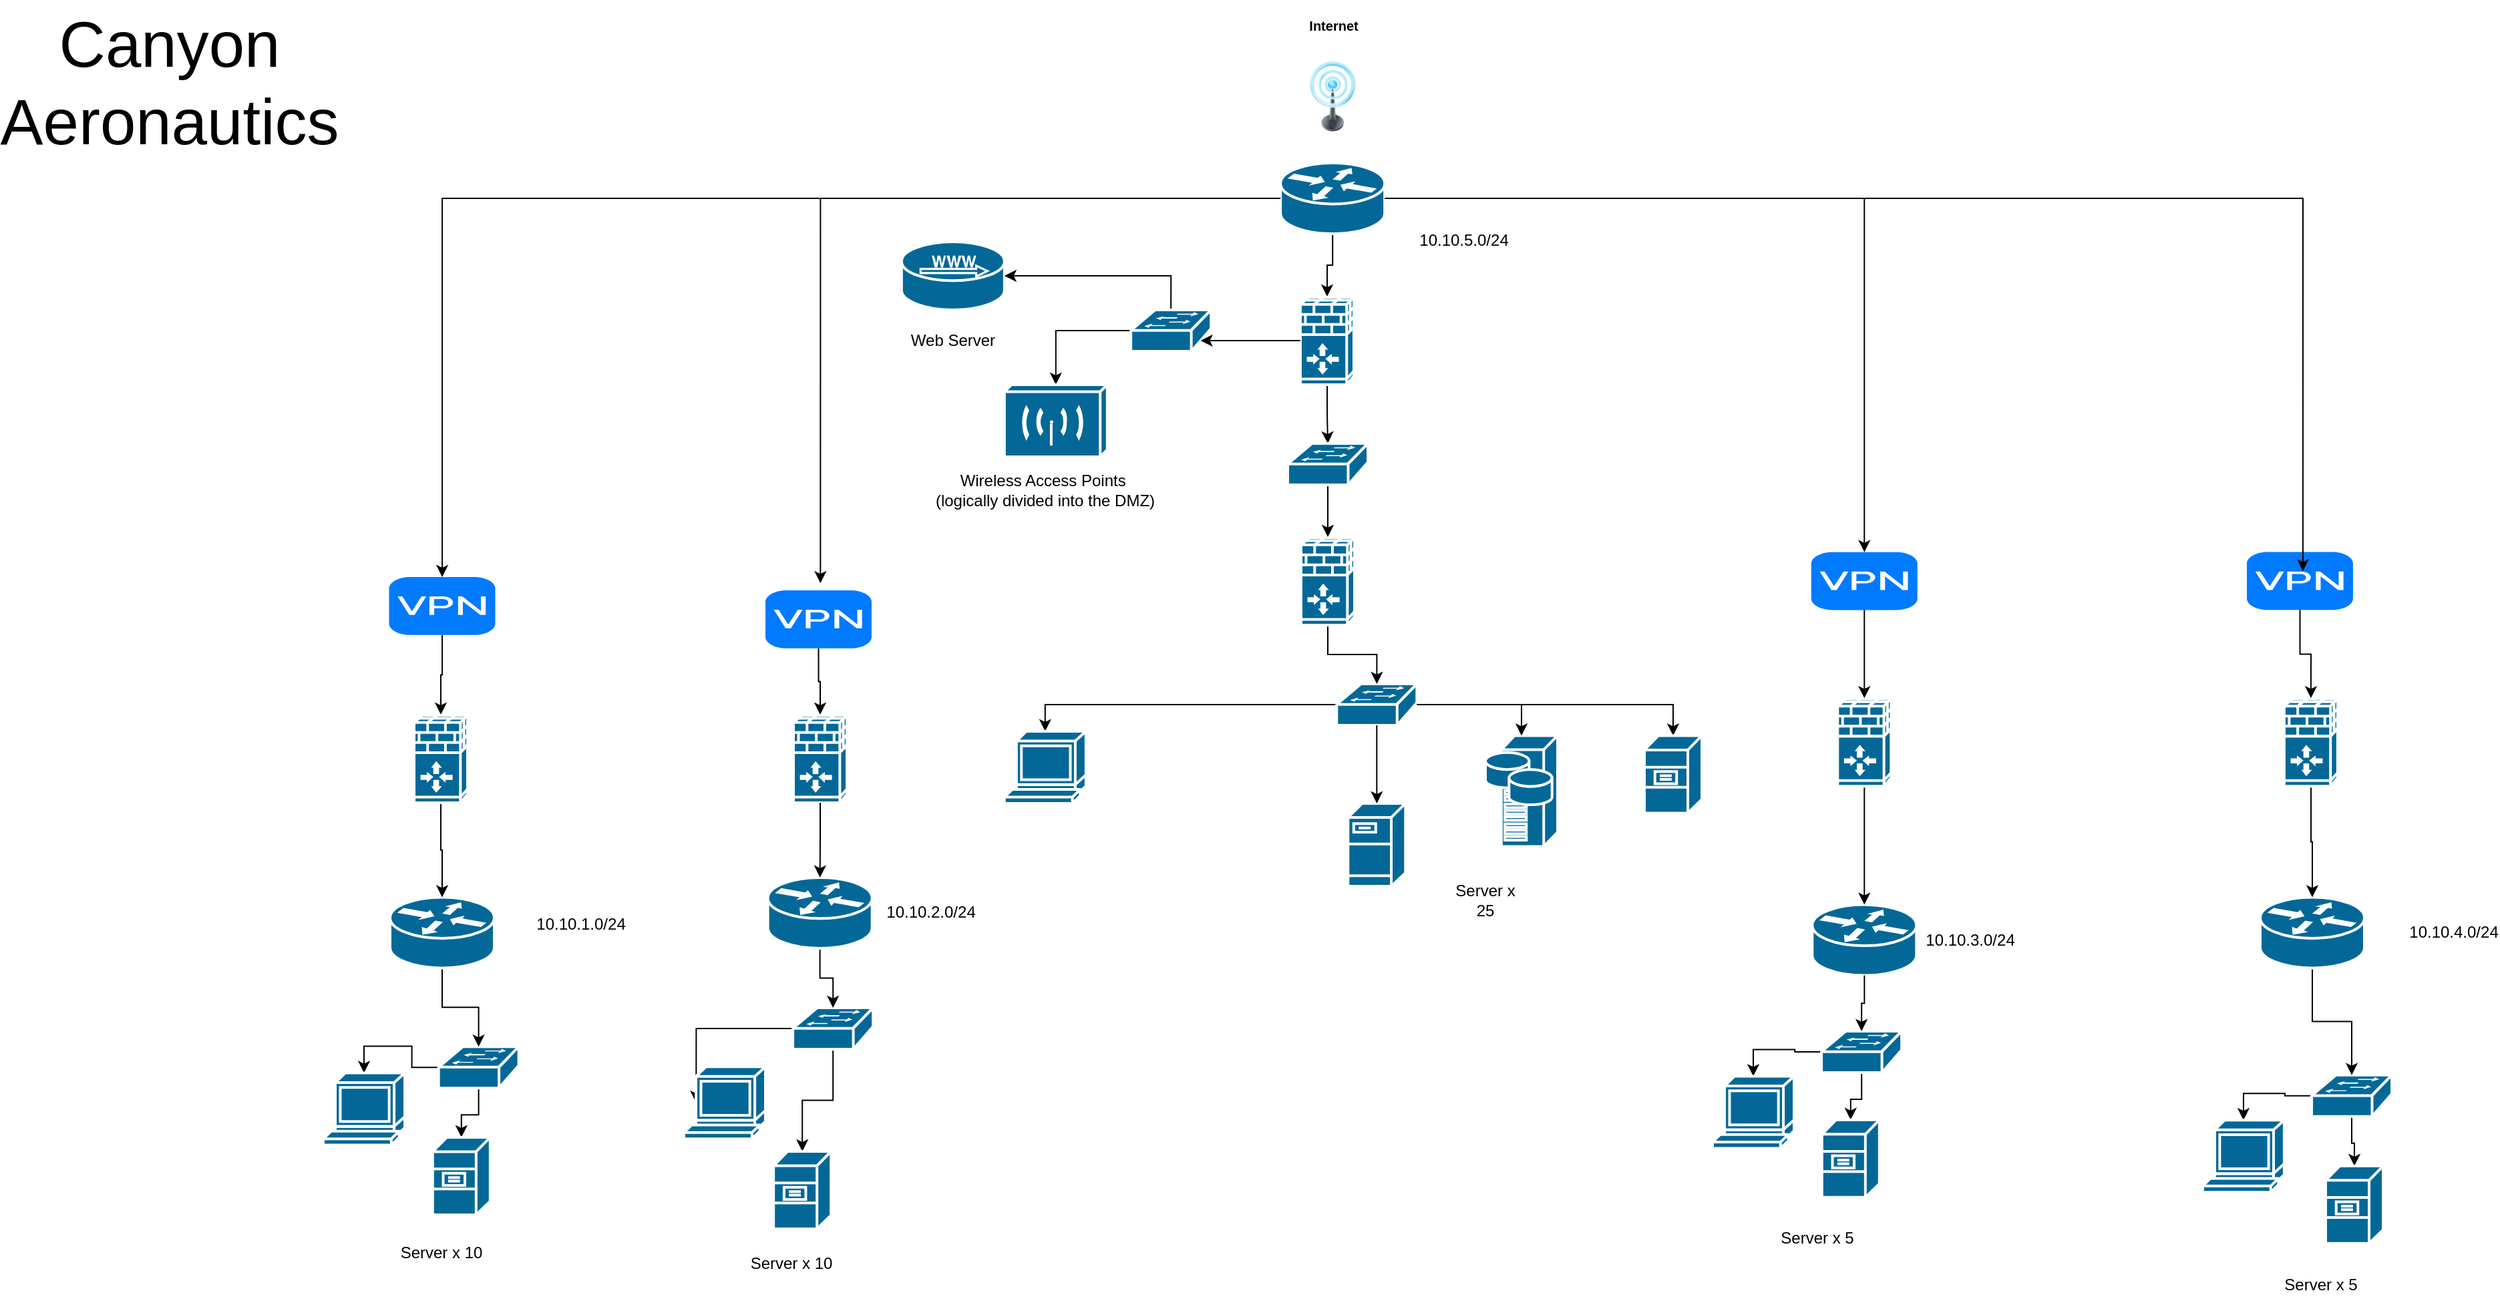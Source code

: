 <mxfile version="24.0.0" type="github">
  <diagram name="Page-1" id="55a83fd1-7818-8e21-69c5-c3457e3827bb">
    <mxGraphModel dx="1224" dy="753" grid="1" gridSize="10" guides="1" tooltips="1" connect="1" arrows="1" fold="1" page="1" pageScale="1" pageWidth="2000" pageHeight="1600" background="none" math="0" shadow="0">
      <root>
        <mxCell id="0" />
        <mxCell id="1" parent="0" />
        <mxCell id="h9fLuppz6c3Ee6yRtKW5-85" value="&lt;font style=&quot;font-size: 10px;&quot;&gt;Internet&lt;/font&gt;" style="text;strokeColor=none;fillColor=none;html=1;fontSize=24;fontStyle=1;verticalAlign=middle;align=center;" parent="1" vertex="1">
          <mxGeometry x="1022.48" y="40.0" width="66.212" height="26.353" as="geometry" />
        </mxCell>
        <mxCell id="h9fLuppz6c3Ee6yRtKW5-9" value="" style="image;html=1;image=img/lib/clip_art/telecommunication/Signal_tower_on_128x128.png" parent="1" vertex="1">
          <mxGeometry x="1029.102" y="83.643" width="52.97" height="52.706" as="geometry" />
        </mxCell>
        <mxCell id="6Hb-7iKjbaXuVZW9iwau-35" style="edgeStyle=orthogonalEdgeStyle;rounded=0;orthogonalLoop=1;jettySize=auto;html=1;entryX=0.15;entryY=0.5;entryDx=0;entryDy=0;entryPerimeter=0;" parent="1" source="T81MVam2oDBTtQF74JZc-27" target="T81MVam2oDBTtQF74JZc-43" edge="1">
          <mxGeometry relative="1" as="geometry" />
        </mxCell>
        <mxCell id="hgCzGkN1xgXQZOoQxE4W-75" style="edgeStyle=orthogonalEdgeStyle;rounded=0;orthogonalLoop=1;jettySize=auto;html=1;" parent="1" source="T81MVam2oDBTtQF74JZc-27" target="hgCzGkN1xgXQZOoQxE4W-68" edge="1">
          <mxGeometry relative="1" as="geometry" />
        </mxCell>
        <mxCell id="T81MVam2oDBTtQF74JZc-27" value="" style="shape=mxgraph.cisco.switches.workgroup_switch;sketch=0;html=1;pointerEvents=1;dashed=0;fillColor=#036897;strokeColor=#ffffff;strokeWidth=2;verticalLabelPosition=bottom;verticalAlign=top;align=center;outlineConnect=0;" parent="1" vertex="1">
          <mxGeometry x="651.57" y="792.5" width="60" height="31" as="geometry" />
        </mxCell>
        <mxCell id="T81MVam2oDBTtQF74JZc-43" value="" style="shape=mxgraph.cisco.computers_and_peripherals.terminal;sketch=0;html=1;pointerEvents=1;dashed=0;fillColor=#036897;strokeColor=#ffffff;strokeWidth=2;verticalLabelPosition=bottom;verticalAlign=top;align=center;outlineConnect=0;" parent="1" vertex="1">
          <mxGeometry x="570.0" y="836.6" width="61" height="54" as="geometry" />
        </mxCell>
        <mxCell id="6Hb-7iKjbaXuVZW9iwau-37" style="edgeStyle=orthogonalEdgeStyle;rounded=0;orthogonalLoop=1;jettySize=auto;html=1;entryX=0.5;entryY=0;entryDx=0;entryDy=0;entryPerimeter=0;" parent="1" source="6Hb-7iKjbaXuVZW9iwau-11" target="6Hb-7iKjbaXuVZW9iwau-13" edge="1">
          <mxGeometry relative="1" as="geometry" />
        </mxCell>
        <mxCell id="hgCzGkN1xgXQZOoQxE4W-74" style="edgeStyle=orthogonalEdgeStyle;rounded=0;orthogonalLoop=1;jettySize=auto;html=1;" parent="1" source="6Hb-7iKjbaXuVZW9iwau-11" target="hgCzGkN1xgXQZOoQxE4W-72" edge="1">
          <mxGeometry relative="1" as="geometry" />
        </mxCell>
        <mxCell id="6Hb-7iKjbaXuVZW9iwau-11" value="" style="shape=mxgraph.cisco.switches.workgroup_switch;sketch=0;html=1;pointerEvents=1;dashed=0;fillColor=#036897;strokeColor=#ffffff;strokeWidth=2;verticalLabelPosition=bottom;verticalAlign=top;align=center;outlineConnect=0;" parent="1" vertex="1">
          <mxGeometry x="386.33" y="821.59" width="60" height="31" as="geometry" />
        </mxCell>
        <mxCell id="6Hb-7iKjbaXuVZW9iwau-13" value="" style="shape=mxgraph.cisco.computers_and_peripherals.terminal;sketch=0;html=1;pointerEvents=1;dashed=0;fillColor=#036897;strokeColor=#ffffff;strokeWidth=2;verticalLabelPosition=bottom;verticalAlign=top;align=center;outlineConnect=0;" parent="1" vertex="1">
          <mxGeometry x="300.0" y="841.28" width="61" height="54" as="geometry" />
        </mxCell>
        <mxCell id="6Hb-7iKjbaXuVZW9iwau-49" style="edgeStyle=orthogonalEdgeStyle;rounded=0;orthogonalLoop=1;jettySize=auto;html=1;entryX=0.5;entryY=0;entryDx=0;entryDy=0;entryPerimeter=0;" parent="1" source="6Hb-7iKjbaXuVZW9iwau-18" target="6Hb-7iKjbaXuVZW9iwau-20" edge="1">
          <mxGeometry relative="1" as="geometry" />
        </mxCell>
        <mxCell id="hgCzGkN1xgXQZOoQxE4W-77" style="edgeStyle=orthogonalEdgeStyle;rounded=0;orthogonalLoop=1;jettySize=auto;html=1;" parent="1" source="6Hb-7iKjbaXuVZW9iwau-18" target="hgCzGkN1xgXQZOoQxE4W-70" edge="1">
          <mxGeometry relative="1" as="geometry" />
        </mxCell>
        <mxCell id="6Hb-7iKjbaXuVZW9iwau-18" value="" style="shape=mxgraph.cisco.switches.workgroup_switch;sketch=0;html=1;pointerEvents=1;dashed=0;fillColor=#036897;strokeColor=#ffffff;strokeWidth=2;verticalLabelPosition=bottom;verticalAlign=top;align=center;outlineConnect=0;" parent="1" vertex="1">
          <mxGeometry x="1788.52" y="842.86" width="60" height="31" as="geometry" />
        </mxCell>
        <mxCell id="6Hb-7iKjbaXuVZW9iwau-20" value="" style="shape=mxgraph.cisco.computers_and_peripherals.terminal;sketch=0;html=1;pointerEvents=1;dashed=0;fillColor=#036897;strokeColor=#ffffff;strokeWidth=2;verticalLabelPosition=bottom;verticalAlign=top;align=center;outlineConnect=0;" parent="1" vertex="1">
          <mxGeometry x="1706.95" y="876.59" width="61" height="54" as="geometry" />
        </mxCell>
        <mxCell id="AHefrhWu9fjouXK2DHRD-10" style="edgeStyle=orthogonalEdgeStyle;rounded=0;orthogonalLoop=1;jettySize=auto;html=1;" parent="1" source="6Hb-7iKjbaXuVZW9iwau-25" target="AHefrhWu9fjouXK2DHRD-8" edge="1">
          <mxGeometry relative="1" as="geometry" />
        </mxCell>
        <mxCell id="6Hb-7iKjbaXuVZW9iwau-25" value="" style="html=1;strokeWidth=1;shadow=0;dashed=0;shape=mxgraph.ios7.misc.vpn;fillColor=#007AFF;strokeColor=none;buttonText=;strokeColor2=#222222;fontColor=#222222;fontSize=8;verticalLabelPosition=bottom;verticalAlign=top;align=center;sketch=0;" parent="1" vertex="1">
          <mxGeometry x="349.26" y="470.0" width="79.48" height="43.37" as="geometry" />
        </mxCell>
        <mxCell id="AHefrhWu9fjouXK2DHRD-12" style="edgeStyle=orthogonalEdgeStyle;rounded=0;orthogonalLoop=1;jettySize=auto;html=1;" parent="1" source="6Hb-7iKjbaXuVZW9iwau-26" target="AHefrhWu9fjouXK2DHRD-9" edge="1">
          <mxGeometry relative="1" as="geometry" />
        </mxCell>
        <mxCell id="6Hb-7iKjbaXuVZW9iwau-26" value="" style="html=1;strokeWidth=1;shadow=0;dashed=0;shape=mxgraph.ios7.misc.vpn;fillColor=#007AFF;strokeColor=none;buttonText=;strokeColor2=#222222;fontColor=#222222;fontSize=8;verticalLabelPosition=bottom;verticalAlign=top;align=center;sketch=0;" parent="1" vertex="1">
          <mxGeometry x="631" y="480.0" width="79.48" height="43.37" as="geometry" />
        </mxCell>
        <mxCell id="6Hb-7iKjbaXuVZW9iwau-27" value="" style="html=1;strokeWidth=1;shadow=0;dashed=0;shape=mxgraph.ios7.misc.vpn;fillColor=#007AFF;strokeColor=none;buttonText=;strokeColor2=#222222;fontColor=#222222;fontSize=8;verticalLabelPosition=bottom;verticalAlign=top;align=center;sketch=0;" parent="1" vertex="1">
          <mxGeometry x="1413.91" y="451.32" width="79.48" height="43.37" as="geometry" />
        </mxCell>
        <mxCell id="6Hb-7iKjbaXuVZW9iwau-28" value="" style="html=1;strokeWidth=1;shadow=0;dashed=0;shape=mxgraph.ios7.misc.vpn;fillColor=#007AFF;strokeColor=none;buttonText=;strokeColor2=#222222;fontColor=#222222;fontSize=8;verticalLabelPosition=bottom;verticalAlign=top;align=center;sketch=0;" parent="1" vertex="1">
          <mxGeometry x="1740" y="451.31" width="79.48" height="43.37" as="geometry" />
        </mxCell>
        <mxCell id="6Hb-7iKjbaXuVZW9iwau-52" value="10.10.1.0/24" style="text;html=1;strokeColor=none;fillColor=none;align=center;verticalAlign=middle;whiteSpace=wrap;rounded=0;" parent="1" vertex="1">
          <mxGeometry x="462.91" y="715.31" width="60" height="30" as="geometry" />
        </mxCell>
        <mxCell id="6Hb-7iKjbaXuVZW9iwau-53" value="10.10.2.0/24" style="text;html=1;strokeColor=none;fillColor=none;align=center;verticalAlign=middle;whiteSpace=wrap;rounded=0;" parent="1" vertex="1">
          <mxGeometry x="725.08" y="706.44" width="60" height="30" as="geometry" />
        </mxCell>
        <mxCell id="6Hb-7iKjbaXuVZW9iwau-54" value="10.10.3.0/24" style="text;html=1;strokeColor=none;fillColor=none;align=center;verticalAlign=middle;whiteSpace=wrap;rounded=0;" parent="1" vertex="1">
          <mxGeometry x="1502.91" y="726.81" width="60" height="30" as="geometry" />
        </mxCell>
        <mxCell id="6Hb-7iKjbaXuVZW9iwau-55" value="10.10.4.0/24" style="text;html=1;strokeColor=none;fillColor=none;align=center;verticalAlign=middle;whiteSpace=wrap;rounded=0;" parent="1" vertex="1">
          <mxGeometry x="1864.86" y="721.24" width="60" height="30" as="geometry" />
        </mxCell>
        <mxCell id="6Hb-7iKjbaXuVZW9iwau-56" value="10.10.5.0/24" style="text;html=1;strokeColor=none;fillColor=none;align=center;verticalAlign=middle;whiteSpace=wrap;rounded=0;" parent="1" vertex="1">
          <mxGeometry x="1124.44" y="203.35" width="60" height="30" as="geometry" />
        </mxCell>
        <mxCell id="6Hb-7iKjbaXuVZW9iwau-59" value="&lt;font style=&quot;font-size: 48px;&quot;&gt;Canyon Aeronautics&lt;/font&gt;" style="text;html=1;strokeColor=none;fillColor=none;align=center;verticalAlign=middle;whiteSpace=wrap;rounded=0;" parent="1" vertex="1">
          <mxGeometry x="80" y="40" width="210" height="120" as="geometry" />
        </mxCell>
        <mxCell id="MmJGt0UsW00Nj7Y8YMG3-1" value="" style="shape=mxgraph.cisco.servers.microwebserver;sketch=0;html=1;pointerEvents=1;dashed=0;fillColor=#036897;strokeColor=#ffffff;strokeWidth=2;verticalLabelPosition=bottom;verticalAlign=top;align=center;outlineConnect=0;" parent="1" vertex="1">
          <mxGeometry x="732.91" y="219" width="77" height="51" as="geometry" />
        </mxCell>
        <mxCell id="MmJGt0UsW00Nj7Y8YMG3-2" value="Web Server" style="text;html=1;strokeColor=none;fillColor=none;align=center;verticalAlign=middle;whiteSpace=wrap;rounded=0;" parent="1" vertex="1">
          <mxGeometry x="728.95" y="278" width="84.92" height="30" as="geometry" />
        </mxCell>
        <mxCell id="hgCzGkN1xgXQZOoQxE4W-6" style="edgeStyle=orthogonalEdgeStyle;rounded=0;orthogonalLoop=1;jettySize=auto;html=1;entryX=0.5;entryY=0;entryDx=0;entryDy=0;entryPerimeter=0;" parent="1" source="hgCzGkN1xgXQZOoQxE4W-7" target="hgCzGkN1xgXQZOoQxE4W-9" edge="1">
          <mxGeometry relative="1" as="geometry" />
        </mxCell>
        <mxCell id="hgCzGkN1xgXQZOoQxE4W-64" style="edgeStyle=orthogonalEdgeStyle;rounded=0;orthogonalLoop=1;jettySize=auto;html=1;" parent="1" source="hgCzGkN1xgXQZOoQxE4W-7" target="hgCzGkN1xgXQZOoQxE4W-63" edge="1">
          <mxGeometry relative="1" as="geometry" />
        </mxCell>
        <mxCell id="hgCzGkN1xgXQZOoQxE4W-7" value="" style="shape=mxgraph.cisco.switches.workgroup_switch;sketch=0;html=1;pointerEvents=1;dashed=0;fillColor=#036897;strokeColor=#ffffff;strokeWidth=2;verticalLabelPosition=bottom;verticalAlign=top;align=center;outlineConnect=0;" parent="1" vertex="1">
          <mxGeometry x="1058.65" y="550" width="60" height="31" as="geometry" />
        </mxCell>
        <mxCell id="hgCzGkN1xgXQZOoQxE4W-9" value="" style="shape=mxgraph.cisco.computers_and_peripherals.terminal;sketch=0;html=1;pointerEvents=1;dashed=0;fillColor=#036897;strokeColor=#ffffff;strokeWidth=2;verticalLabelPosition=bottom;verticalAlign=top;align=center;outlineConnect=0;" parent="1" vertex="1">
          <mxGeometry x="809.91" y="585.45" width="61" height="54" as="geometry" />
        </mxCell>
        <mxCell id="hgCzGkN1xgXQZOoQxE4W-14" value="" style="shape=mxgraph.cisco.servers.fileserver;sketch=0;html=1;pointerEvents=1;dashed=0;fillColor=#036897;strokeColor=#ffffff;strokeWidth=2;verticalLabelPosition=bottom;verticalAlign=top;align=center;outlineConnect=0;" parent="1" vertex="1">
          <mxGeometry x="1067.15" y="639.45" width="43" height="62" as="geometry" />
        </mxCell>
        <mxCell id="hgCzGkN1xgXQZOoQxE4W-15" style="edgeStyle=orthogonalEdgeStyle;rounded=0;orthogonalLoop=1;jettySize=auto;html=1;entryX=0.5;entryY=0;entryDx=0;entryDy=0;entryPerimeter=0;" parent="1" source="hgCzGkN1xgXQZOoQxE4W-7" target="hgCzGkN1xgXQZOoQxE4W-14" edge="1">
          <mxGeometry relative="1" as="geometry" />
        </mxCell>
        <mxCell id="hgCzGkN1xgXQZOoQxE4W-16" value="Server x 25" style="text;html=1;strokeColor=none;fillColor=none;align=center;verticalAlign=middle;whiteSpace=wrap;rounded=0;" parent="1" vertex="1">
          <mxGeometry x="1140" y="696.81" width="60" height="30" as="geometry" />
        </mxCell>
        <mxCell id="hgCzGkN1xgXQZOoQxE4W-17" value="" style="shape=mxgraph.cisco.servers.storage_server;sketch=0;html=1;pointerEvents=1;dashed=0;fillColor=#036897;strokeColor=#ffffff;strokeWidth=2;verticalLabelPosition=bottom;verticalAlign=top;align=center;outlineConnect=0;" parent="1" vertex="1">
          <mxGeometry x="1170" y="588.71" width="54" height="83" as="geometry" />
        </mxCell>
        <mxCell id="hgCzGkN1xgXQZOoQxE4W-18" style="edgeStyle=orthogonalEdgeStyle;rounded=0;orthogonalLoop=1;jettySize=auto;html=1;entryX=0.5;entryY=0;entryDx=0;entryDy=0;entryPerimeter=0;" parent="1" source="hgCzGkN1xgXQZOoQxE4W-7" target="hgCzGkN1xgXQZOoQxE4W-17" edge="1">
          <mxGeometry relative="1" as="geometry" />
        </mxCell>
        <mxCell id="hgCzGkN1xgXQZOoQxE4W-21" style="edgeStyle=orthogonalEdgeStyle;rounded=0;orthogonalLoop=1;jettySize=auto;html=1;" parent="1" source="hgCzGkN1xgXQZOoQxE4W-19" target="hgCzGkN1xgXQZOoQxE4W-20" edge="1">
          <mxGeometry relative="1" as="geometry" />
        </mxCell>
        <mxCell id="hgCzGkN1xgXQZOoQxE4W-39" style="edgeStyle=orthogonalEdgeStyle;rounded=0;orthogonalLoop=1;jettySize=auto;html=1;" parent="1" source="hgCzGkN1xgXQZOoQxE4W-19" target="6Hb-7iKjbaXuVZW9iwau-25" edge="1">
          <mxGeometry relative="1" as="geometry" />
        </mxCell>
        <mxCell id="hgCzGkN1xgXQZOoQxE4W-44" style="edgeStyle=orthogonalEdgeStyle;rounded=0;orthogonalLoop=1;jettySize=auto;html=1;" parent="1" source="hgCzGkN1xgXQZOoQxE4W-19" target="6Hb-7iKjbaXuVZW9iwau-27" edge="1">
          <mxGeometry relative="1" as="geometry" />
        </mxCell>
        <mxCell id="hgCzGkN1xgXQZOoQxE4W-19" value="" style="shape=mxgraph.cisco.routers.router;sketch=0;html=1;pointerEvents=1;dashed=0;fillColor=#036897;strokeColor=#ffffff;strokeWidth=2;verticalLabelPosition=bottom;verticalAlign=top;align=center;outlineConnect=0;" parent="1" vertex="1">
          <mxGeometry x="1016.59" y="160" width="78" height="53" as="geometry" />
        </mxCell>
        <mxCell id="hgCzGkN1xgXQZOoQxE4W-28" style="edgeStyle=orthogonalEdgeStyle;rounded=0;orthogonalLoop=1;jettySize=auto;html=1;" parent="1" source="hgCzGkN1xgXQZOoQxE4W-20" target="hgCzGkN1xgXQZOoQxE4W-26" edge="1">
          <mxGeometry relative="1" as="geometry" />
        </mxCell>
        <mxCell id="hgCzGkN1xgXQZOoQxE4W-20" value="" style="shape=mxgraph.cisco.security.ios_firewall;sketch=0;html=1;pointerEvents=1;dashed=0;fillColor=#036897;strokeColor=#ffffff;strokeWidth=2;verticalLabelPosition=bottom;verticalAlign=top;align=center;outlineConnect=0;" parent="1" vertex="1">
          <mxGeometry x="1031.47" y="260" width="40" height="66" as="geometry" />
        </mxCell>
        <mxCell id="hgCzGkN1xgXQZOoQxE4W-25" style="edgeStyle=orthogonalEdgeStyle;rounded=0;orthogonalLoop=1;jettySize=auto;html=1;" parent="1" source="hgCzGkN1xgXQZOoQxE4W-24" target="hgCzGkN1xgXQZOoQxE4W-7" edge="1">
          <mxGeometry relative="1" as="geometry" />
        </mxCell>
        <mxCell id="hgCzGkN1xgXQZOoQxE4W-24" value="" style="shape=mxgraph.cisco.security.ios_firewall;sketch=0;html=1;pointerEvents=1;dashed=0;fillColor=#036897;strokeColor=#ffffff;strokeWidth=2;verticalLabelPosition=bottom;verticalAlign=top;align=center;outlineConnect=0;" parent="1" vertex="1">
          <mxGeometry x="1032" y="440" width="40" height="66" as="geometry" />
        </mxCell>
        <mxCell id="hgCzGkN1xgXQZOoQxE4W-34" style="edgeStyle=orthogonalEdgeStyle;rounded=0;orthogonalLoop=1;jettySize=auto;html=1;" parent="1" source="hgCzGkN1xgXQZOoQxE4W-26" target="hgCzGkN1xgXQZOoQxE4W-24" edge="1">
          <mxGeometry relative="1" as="geometry" />
        </mxCell>
        <mxCell id="hgCzGkN1xgXQZOoQxE4W-26" value="" style="shape=mxgraph.cisco.switches.workgroup_switch;sketch=0;html=1;pointerEvents=1;dashed=0;fillColor=#036897;strokeColor=#ffffff;strokeWidth=2;verticalLabelPosition=bottom;verticalAlign=top;align=center;outlineConnect=0;" parent="1" vertex="1">
          <mxGeometry x="1022.0" y="370" width="60" height="31" as="geometry" />
        </mxCell>
        <mxCell id="hgCzGkN1xgXQZOoQxE4W-31" style="edgeStyle=orthogonalEdgeStyle;rounded=0;orthogonalLoop=1;jettySize=auto;html=1;exitX=0.5;exitY=0;exitDx=0;exitDy=0;exitPerimeter=0;" parent="1" source="hgCzGkN1xgXQZOoQxE4W-29" target="MmJGt0UsW00Nj7Y8YMG3-1" edge="1">
          <mxGeometry relative="1" as="geometry" />
        </mxCell>
        <mxCell id="MshDhC0RzGK5tVCDSRxk-2" style="edgeStyle=orthogonalEdgeStyle;rounded=0;orthogonalLoop=1;jettySize=auto;html=1;" edge="1" parent="1" source="hgCzGkN1xgXQZOoQxE4W-29" target="MshDhC0RzGK5tVCDSRxk-1">
          <mxGeometry relative="1" as="geometry" />
        </mxCell>
        <mxCell id="hgCzGkN1xgXQZOoQxE4W-29" value="" style="shape=mxgraph.cisco.switches.workgroup_switch;sketch=0;html=1;pointerEvents=1;dashed=0;fillColor=#036897;strokeColor=#ffffff;strokeWidth=2;verticalLabelPosition=bottom;verticalAlign=top;align=center;outlineConnect=0;" parent="1" vertex="1">
          <mxGeometry x="904.57" y="270" width="60" height="31" as="geometry" />
        </mxCell>
        <mxCell id="hgCzGkN1xgXQZOoQxE4W-32" style="edgeStyle=orthogonalEdgeStyle;rounded=0;orthogonalLoop=1;jettySize=auto;html=1;entryX=0.87;entryY=0.74;entryDx=0;entryDy=0;entryPerimeter=0;" parent="1" source="hgCzGkN1xgXQZOoQxE4W-20" target="hgCzGkN1xgXQZOoQxE4W-29" edge="1">
          <mxGeometry relative="1" as="geometry" />
        </mxCell>
        <mxCell id="hgCzGkN1xgXQZOoQxE4W-37" style="edgeStyle=orthogonalEdgeStyle;rounded=0;orthogonalLoop=1;jettySize=auto;html=1;" parent="1" source="hgCzGkN1xgXQZOoQxE4W-35" target="6Hb-7iKjbaXuVZW9iwau-11" edge="1">
          <mxGeometry relative="1" as="geometry" />
        </mxCell>
        <mxCell id="hgCzGkN1xgXQZOoQxE4W-35" value="" style="shape=mxgraph.cisco.routers.router;sketch=0;html=1;pointerEvents=1;dashed=0;fillColor=#036897;strokeColor=#ffffff;strokeWidth=2;verticalLabelPosition=bottom;verticalAlign=top;align=center;outlineConnect=0;" parent="1" vertex="1">
          <mxGeometry x="350.0" y="709.74" width="78" height="53" as="geometry" />
        </mxCell>
        <mxCell id="hgCzGkN1xgXQZOoQxE4W-38" style="edgeStyle=orthogonalEdgeStyle;rounded=0;orthogonalLoop=1;jettySize=auto;html=1;entryX=0.518;entryY=-0.124;entryDx=0;entryDy=0;entryPerimeter=0;" parent="1" source="hgCzGkN1xgXQZOoQxE4W-19" target="6Hb-7iKjbaXuVZW9iwau-26" edge="1">
          <mxGeometry relative="1" as="geometry" />
        </mxCell>
        <mxCell id="hgCzGkN1xgXQZOoQxE4W-42" style="edgeStyle=orthogonalEdgeStyle;rounded=0;orthogonalLoop=1;jettySize=auto;html=1;" parent="1" source="hgCzGkN1xgXQZOoQxE4W-40" target="T81MVam2oDBTtQF74JZc-27" edge="1">
          <mxGeometry relative="1" as="geometry" />
        </mxCell>
        <mxCell id="hgCzGkN1xgXQZOoQxE4W-40" value="" style="shape=mxgraph.cisco.routers.router;sketch=0;html=1;pointerEvents=1;dashed=0;fillColor=#036897;strokeColor=#ffffff;strokeWidth=2;verticalLabelPosition=bottom;verticalAlign=top;align=center;outlineConnect=0;" parent="1" vertex="1">
          <mxGeometry x="632.83" y="694.94" width="78" height="53" as="geometry" />
        </mxCell>
        <mxCell id="hgCzGkN1xgXQZOoQxE4W-43" style="edgeStyle=orthogonalEdgeStyle;rounded=0;orthogonalLoop=1;jettySize=auto;html=1;exitX=0.5;exitY=0.98;exitDx=0;exitDy=0;exitPerimeter=0;" parent="1" source="hgCzGkN1xgXQZOoQxE4W-29" target="hgCzGkN1xgXQZOoQxE4W-29" edge="1">
          <mxGeometry relative="1" as="geometry" />
        </mxCell>
        <mxCell id="hgCzGkN1xgXQZOoQxE4W-46" value="" style="shape=mxgraph.cisco.routers.router;sketch=0;html=1;pointerEvents=1;dashed=0;fillColor=#036897;strokeColor=#ffffff;strokeWidth=2;verticalLabelPosition=bottom;verticalAlign=top;align=center;outlineConnect=0;" parent="1" vertex="1">
          <mxGeometry x="1414.65" y="715.31" width="78" height="53" as="geometry" />
        </mxCell>
        <mxCell id="hgCzGkN1xgXQZOoQxE4W-50" style="edgeStyle=orthogonalEdgeStyle;rounded=0;orthogonalLoop=1;jettySize=auto;html=1;" parent="1" source="hgCzGkN1xgXQZOoQxE4W-47" target="6Hb-7iKjbaXuVZW9iwau-18" edge="1">
          <mxGeometry relative="1" as="geometry" />
        </mxCell>
        <mxCell id="hgCzGkN1xgXQZOoQxE4W-47" value="" style="shape=mxgraph.cisco.routers.router;sketch=0;html=1;pointerEvents=1;dashed=0;fillColor=#036897;strokeColor=#ffffff;strokeWidth=2;verticalLabelPosition=bottom;verticalAlign=top;align=center;outlineConnect=0;" parent="1" vertex="1">
          <mxGeometry x="1750" y="709.74" width="78" height="53" as="geometry" />
        </mxCell>
        <mxCell id="hgCzGkN1xgXQZOoQxE4W-52" style="edgeStyle=orthogonalEdgeStyle;rounded=0;orthogonalLoop=1;jettySize=auto;html=1;entryX=0.5;entryY=0;entryDx=0;entryDy=0;entryPerimeter=0;" parent="1" source="hgCzGkN1xgXQZOoQxE4W-54" target="hgCzGkN1xgXQZOoQxE4W-56" edge="1">
          <mxGeometry relative="1" as="geometry" />
        </mxCell>
        <mxCell id="hgCzGkN1xgXQZOoQxE4W-76" style="edgeStyle=orthogonalEdgeStyle;rounded=0;orthogonalLoop=1;jettySize=auto;html=1;" parent="1" source="hgCzGkN1xgXQZOoQxE4W-54" target="hgCzGkN1xgXQZOoQxE4W-66" edge="1">
          <mxGeometry relative="1" as="geometry" />
        </mxCell>
        <mxCell id="hgCzGkN1xgXQZOoQxE4W-54" value="" style="shape=mxgraph.cisco.switches.workgroup_switch;sketch=0;html=1;pointerEvents=1;dashed=0;fillColor=#036897;strokeColor=#ffffff;strokeWidth=2;verticalLabelPosition=bottom;verticalAlign=top;align=center;outlineConnect=0;" parent="1" vertex="1">
          <mxGeometry x="1421.57" y="810" width="60" height="31" as="geometry" />
        </mxCell>
        <mxCell id="hgCzGkN1xgXQZOoQxE4W-56" value="" style="shape=mxgraph.cisco.computers_and_peripherals.terminal;sketch=0;html=1;pointerEvents=1;dashed=0;fillColor=#036897;strokeColor=#ffffff;strokeWidth=2;verticalLabelPosition=bottom;verticalAlign=top;align=center;outlineConnect=0;" parent="1" vertex="1">
          <mxGeometry x="1340" y="843.73" width="61" height="54" as="geometry" />
        </mxCell>
        <mxCell id="hgCzGkN1xgXQZOoQxE4W-57" style="edgeStyle=orthogonalEdgeStyle;rounded=0;orthogonalLoop=1;jettySize=auto;html=1;entryX=0.5;entryY=0;entryDx=0;entryDy=0;entryPerimeter=0;" parent="1" source="hgCzGkN1xgXQZOoQxE4W-46" target="hgCzGkN1xgXQZOoQxE4W-54" edge="1">
          <mxGeometry relative="1" as="geometry" />
        </mxCell>
        <mxCell id="hgCzGkN1xgXQZOoQxE4W-63" value="" style="shape=mxgraph.cisco.servers.file_server;sketch=0;html=1;pointerEvents=1;dashed=0;fillColor=#036897;strokeColor=#ffffff;strokeWidth=2;verticalLabelPosition=bottom;verticalAlign=top;align=center;outlineConnect=0;" parent="1" vertex="1">
          <mxGeometry x="1289" y="588.71" width="43" height="58" as="geometry" />
        </mxCell>
        <mxCell id="hgCzGkN1xgXQZOoQxE4W-66" value="" style="shape=mxgraph.cisco.servers.file_server;sketch=0;html=1;pointerEvents=1;dashed=0;fillColor=#036897;strokeColor=#ffffff;strokeWidth=2;verticalLabelPosition=bottom;verticalAlign=top;align=center;outlineConnect=0;" parent="1" vertex="1">
          <mxGeometry x="1421.91" y="876.42" width="43" height="58" as="geometry" />
        </mxCell>
        <mxCell id="hgCzGkN1xgXQZOoQxE4W-67" value="Server x 5" style="text;html=1;align=center;verticalAlign=middle;resizable=0;points=[];autosize=1;strokeColor=none;fillColor=none;" parent="1" vertex="1">
          <mxGeometry x="1377.91" y="950.36" width="80" height="30" as="geometry" />
        </mxCell>
        <mxCell id="hgCzGkN1xgXQZOoQxE4W-68" value="" style="shape=mxgraph.cisco.servers.file_server;sketch=0;html=1;pointerEvents=1;dashed=0;fillColor=#036897;strokeColor=#ffffff;strokeWidth=2;verticalLabelPosition=bottom;verticalAlign=top;align=center;outlineConnect=0;" parent="1" vertex="1">
          <mxGeometry x="637.08" y="900" width="43" height="58" as="geometry" />
        </mxCell>
        <mxCell id="hgCzGkN1xgXQZOoQxE4W-69" value="Server x 10" style="text;html=1;align=center;verticalAlign=middle;resizable=0;points=[];autosize=1;strokeColor=none;fillColor=none;" parent="1" vertex="1">
          <mxGeometry x="610" y="968.89" width="80" height="30" as="geometry" />
        </mxCell>
        <mxCell id="hgCzGkN1xgXQZOoQxE4W-70" value="" style="shape=mxgraph.cisco.servers.file_server;sketch=0;html=1;pointerEvents=1;dashed=0;fillColor=#036897;strokeColor=#ffffff;strokeWidth=2;verticalLabelPosition=bottom;verticalAlign=top;align=center;outlineConnect=0;" parent="1" vertex="1">
          <mxGeometry x="1799" y="910.89" width="43" height="58" as="geometry" />
        </mxCell>
        <mxCell id="hgCzGkN1xgXQZOoQxE4W-71" value="Server x 5" style="text;html=1;align=center;verticalAlign=middle;resizable=0;points=[];autosize=1;strokeColor=none;fillColor=none;" parent="1" vertex="1">
          <mxGeometry x="1755" y="984.83" width="80" height="30" as="geometry" />
        </mxCell>
        <mxCell id="hgCzGkN1xgXQZOoQxE4W-72" value="" style="shape=mxgraph.cisco.servers.file_server;sketch=0;html=1;pointerEvents=1;dashed=0;fillColor=#036897;strokeColor=#ffffff;strokeWidth=2;verticalLabelPosition=bottom;verticalAlign=top;align=center;outlineConnect=0;" parent="1" vertex="1">
          <mxGeometry x="381.91" y="889.49" width="43" height="58" as="geometry" />
        </mxCell>
        <mxCell id="hgCzGkN1xgXQZOoQxE4W-73" value="Server x 10" style="text;html=1;align=center;verticalAlign=middle;resizable=0;points=[];autosize=1;strokeColor=none;fillColor=none;" parent="1" vertex="1">
          <mxGeometry x="348.0" y="960.88" width="80" height="30" as="geometry" />
        </mxCell>
        <mxCell id="AHefrhWu9fjouXK2DHRD-3" style="edgeStyle=orthogonalEdgeStyle;rounded=0;orthogonalLoop=1;jettySize=auto;html=1;" parent="1" source="AHefrhWu9fjouXK2DHRD-1" target="hgCzGkN1xgXQZOoQxE4W-46" edge="1">
          <mxGeometry relative="1" as="geometry" />
        </mxCell>
        <mxCell id="AHefrhWu9fjouXK2DHRD-1" value="" style="shape=mxgraph.cisco.security.ios_firewall;sketch=0;html=1;pointerEvents=1;dashed=0;fillColor=#036897;strokeColor=#ffffff;strokeWidth=2;verticalLabelPosition=bottom;verticalAlign=top;align=center;outlineConnect=0;" parent="1" vertex="1">
          <mxGeometry x="1433.65" y="560.68" width="40" height="66" as="geometry" />
        </mxCell>
        <mxCell id="AHefrhWu9fjouXK2DHRD-2" style="edgeStyle=orthogonalEdgeStyle;rounded=0;orthogonalLoop=1;jettySize=auto;html=1;entryX=0.5;entryY=0;entryDx=0;entryDy=0;entryPerimeter=0;" parent="1" source="6Hb-7iKjbaXuVZW9iwau-27" target="AHefrhWu9fjouXK2DHRD-1" edge="1">
          <mxGeometry relative="1" as="geometry" />
        </mxCell>
        <mxCell id="AHefrhWu9fjouXK2DHRD-7" style="edgeStyle=orthogonalEdgeStyle;rounded=0;orthogonalLoop=1;jettySize=auto;html=1;" parent="1" source="AHefrhWu9fjouXK2DHRD-4" target="hgCzGkN1xgXQZOoQxE4W-47" edge="1">
          <mxGeometry relative="1" as="geometry" />
        </mxCell>
        <mxCell id="AHefrhWu9fjouXK2DHRD-4" value="" style="shape=mxgraph.cisco.security.ios_firewall;sketch=0;html=1;pointerEvents=1;dashed=0;fillColor=#036897;strokeColor=#ffffff;strokeWidth=2;verticalLabelPosition=bottom;verticalAlign=top;align=center;outlineConnect=0;" parent="1" vertex="1">
          <mxGeometry x="1767.95" y="560.68" width="40" height="66" as="geometry" />
        </mxCell>
        <mxCell id="AHefrhWu9fjouXK2DHRD-5" style="edgeStyle=orthogonalEdgeStyle;rounded=0;orthogonalLoop=1;jettySize=auto;html=1;entryX=0.528;entryY=0.331;entryDx=0;entryDy=0;entryPerimeter=0;" parent="1" source="hgCzGkN1xgXQZOoQxE4W-19" target="6Hb-7iKjbaXuVZW9iwau-28" edge="1">
          <mxGeometry relative="1" as="geometry">
            <mxPoint x="1780" y="460" as="targetPoint" />
          </mxGeometry>
        </mxCell>
        <mxCell id="AHefrhWu9fjouXK2DHRD-6" style="edgeStyle=orthogonalEdgeStyle;rounded=0;orthogonalLoop=1;jettySize=auto;html=1;entryX=0.5;entryY=0;entryDx=0;entryDy=0;entryPerimeter=0;" parent="1" source="6Hb-7iKjbaXuVZW9iwau-28" target="AHefrhWu9fjouXK2DHRD-4" edge="1">
          <mxGeometry relative="1" as="geometry" />
        </mxCell>
        <mxCell id="AHefrhWu9fjouXK2DHRD-11" style="edgeStyle=orthogonalEdgeStyle;rounded=0;orthogonalLoop=1;jettySize=auto;html=1;" parent="1" source="AHefrhWu9fjouXK2DHRD-8" target="hgCzGkN1xgXQZOoQxE4W-35" edge="1">
          <mxGeometry relative="1" as="geometry" />
        </mxCell>
        <mxCell id="AHefrhWu9fjouXK2DHRD-8" value="" style="shape=mxgraph.cisco.security.ios_firewall;sketch=0;html=1;pointerEvents=1;dashed=0;fillColor=#036897;strokeColor=#ffffff;strokeWidth=2;verticalLabelPosition=bottom;verticalAlign=top;align=center;outlineConnect=0;" parent="1" vertex="1">
          <mxGeometry x="368" y="573" width="40" height="66" as="geometry" />
        </mxCell>
        <mxCell id="AHefrhWu9fjouXK2DHRD-9" value="" style="shape=mxgraph.cisco.security.ios_firewall;sketch=0;html=1;pointerEvents=1;dashed=0;fillColor=#036897;strokeColor=#ffffff;strokeWidth=2;verticalLabelPosition=bottom;verticalAlign=top;align=center;outlineConnect=0;" parent="1" vertex="1">
          <mxGeometry x="652" y="573" width="40" height="66" as="geometry" />
        </mxCell>
        <mxCell id="AHefrhWu9fjouXK2DHRD-13" style="edgeStyle=orthogonalEdgeStyle;rounded=0;orthogonalLoop=1;jettySize=auto;html=1;entryX=0.5;entryY=0;entryDx=0;entryDy=0;entryPerimeter=0;" parent="1" source="AHefrhWu9fjouXK2DHRD-9" target="hgCzGkN1xgXQZOoQxE4W-40" edge="1">
          <mxGeometry relative="1" as="geometry" />
        </mxCell>
        <mxCell id="MshDhC0RzGK5tVCDSRxk-1" value="" style="shape=mxgraph.cisco.wireless.wireless_transport;sketch=0;html=1;pointerEvents=1;dashed=0;fillColor=#036897;strokeColor=#ffffff;strokeWidth=2;verticalLabelPosition=bottom;verticalAlign=top;align=center;outlineConnect=0;" vertex="1" parent="1">
          <mxGeometry x="809.91" y="326" width="77" height="54" as="geometry" />
        </mxCell>
        <mxCell id="MshDhC0RzGK5tVCDSRxk-3" value="Wireless Access Points&amp;nbsp;&lt;div&gt;(logically divided into the DMZ)&lt;/div&gt;" style="text;html=1;align=center;verticalAlign=middle;resizable=0;points=[];autosize=1;strokeColor=none;fillColor=none;" vertex="1" parent="1">
          <mxGeometry x="745.41" y="385" width="190" height="40" as="geometry" />
        </mxCell>
      </root>
    </mxGraphModel>
  </diagram>
</mxfile>
